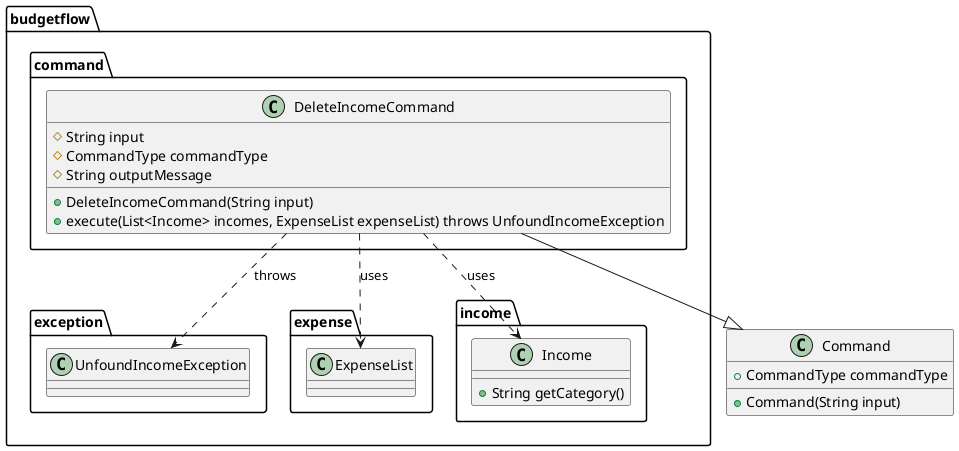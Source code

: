 @startuml

package budgetflow.command {
    class DeleteIncomeCommand {
        # String input
        # CommandType commandType
        # String outputMessage
        + DeleteIncomeCommand(String input)
        + execute(List<Income> incomes, ExpenseList expenseList) throws UnfoundIncomeException
    }
}

package budgetflow.exception {
    class UnfoundIncomeException
}

package budgetflow.expense {
    class ExpenseList
}

package budgetflow.income {
    class Income {
        + String getCategory()
    }
}

class Command {
    + Command(String input)
    + CommandType commandType
}

DeleteIncomeCommand --|> Command
DeleteIncomeCommand ..> UnfoundIncomeException : throws
DeleteIncomeCommand ..> Income : uses
DeleteIncomeCommand ..> ExpenseList : uses

@enduml